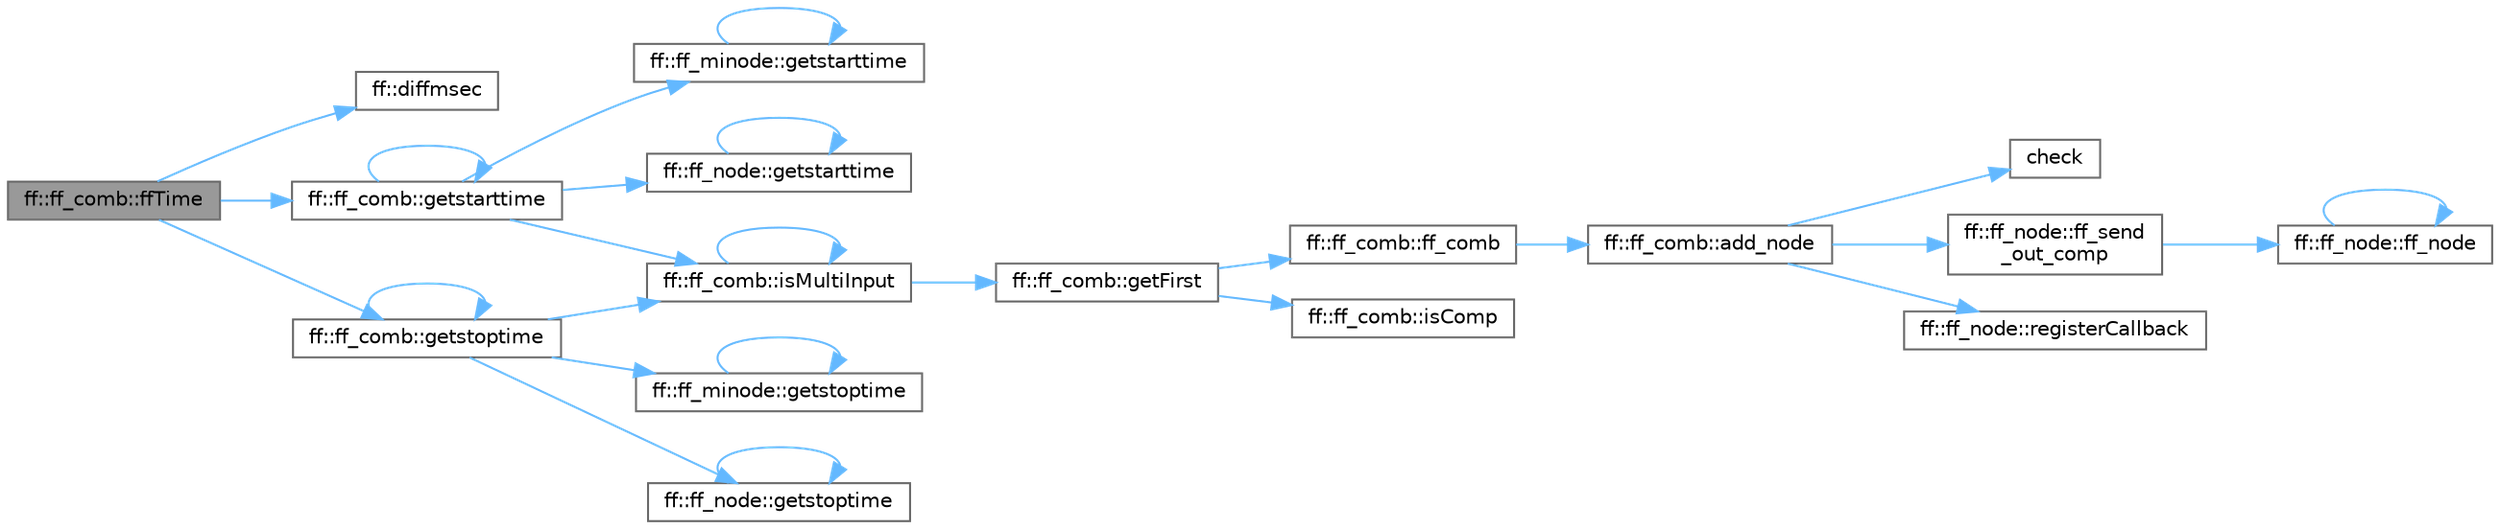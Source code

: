 digraph "ff::ff_comb::ffTime"
{
 // LATEX_PDF_SIZE
  bgcolor="transparent";
  edge [fontname=Helvetica,fontsize=10,labelfontname=Helvetica,labelfontsize=10];
  node [fontname=Helvetica,fontsize=10,shape=box,height=0.2,width=0.4];
  rankdir="LR";
  Node1 [id="Node000001",label="ff::ff_comb::ffTime",height=0.2,width=0.4,color="gray40", fillcolor="grey60", style="filled", fontcolor="black",tooltip="Misure ff::ff_node execution time"];
  Node1 -> Node2 [id="edge26_Node000001_Node000002",color="steelblue1",style="solid",tooltip=" "];
  Node2 [id="Node000002",label="ff::diffmsec",height=0.2,width=0.4,color="grey40", fillcolor="white", style="filled",URL="$namespaceff.html#aa63478dacf4600111e04897c1e072d9c",tooltip=" "];
  Node1 -> Node3 [id="edge27_Node000001_Node000003",color="steelblue1",style="solid",tooltip=" "];
  Node3 [id="Node000003",label="ff::ff_comb::getstarttime",height=0.2,width=0.4,color="grey40", fillcolor="white", style="filled",URL="$classff_1_1ff__comb.html#ae02d1bdc48c920b07207796177f27564",tooltip=" "];
  Node3 -> Node3 [id="edge28_Node000003_Node000003",color="steelblue1",style="solid",tooltip=" "];
  Node3 -> Node4 [id="edge29_Node000003_Node000004",color="steelblue1",style="solid",tooltip=" "];
  Node4 [id="Node000004",label="ff::ff_minode::getstarttime",height=0.2,width=0.4,color="grey40", fillcolor="white", style="filled",URL="$classff_1_1ff__minode.html#a0e2eff0b5a5101c475f14324fce98c27",tooltip=" "];
  Node4 -> Node4 [id="edge30_Node000004_Node000004",color="steelblue1",style="solid",tooltip=" "];
  Node3 -> Node5 [id="edge31_Node000003_Node000005",color="steelblue1",style="solid",tooltip=" "];
  Node5 [id="Node000005",label="ff::ff_node::getstarttime",height=0.2,width=0.4,color="grey40", fillcolor="white", style="filled",URL="$classff_1_1ff__node.html#aa7572f50f891b790016e4dde7d55feb4",tooltip=" "];
  Node5 -> Node5 [id="edge32_Node000005_Node000005",color="steelblue1",style="solid",tooltip=" "];
  Node3 -> Node6 [id="edge33_Node000003_Node000006",color="steelblue1",style="solid",tooltip=" "];
  Node6 [id="Node000006",label="ff::ff_comb::isMultiInput",height=0.2,width=0.4,color="grey40", fillcolor="white", style="filled",URL="$classff_1_1ff__comb.html#ab0bc4bfda70f880a2ef4d38bc1e17603",tooltip=" "];
  Node6 -> Node7 [id="edge34_Node000006_Node000007",color="steelblue1",style="solid",tooltip=" "];
  Node7 [id="Node000007",label="ff::ff_comb::getFirst",height=0.2,width=0.4,color="grey40", fillcolor="white", style="filled",URL="$classff_1_1ff__comb.html#a04666b053cf96144dfc3f46f5cbd2185",tooltip=" "];
  Node7 -> Node8 [id="edge35_Node000007_Node000008",color="steelblue1",style="solid",tooltip=" "];
  Node8 [id="Node000008",label="ff::ff_comb::ff_comb",height=0.2,width=0.4,color="grey40", fillcolor="white", style="filled",URL="$classff_1_1ff__comb.html#a8618096f39cad089afd9e01a604a4c8c",tooltip=" "];
  Node8 -> Node9 [id="edge36_Node000008_Node000009",color="steelblue1",style="solid",tooltip=" "];
  Node9 [id="Node000009",label="ff::ff_comb::add_node",height=0.2,width=0.4,color="grey40", fillcolor="white", style="filled",URL="$classff_1_1ff__comb.html#a6b6e4b87897feda330028f7ec780bb65",tooltip=" "];
  Node9 -> Node10 [id="edge37_Node000009_Node000010",color="steelblue1",style="solid",tooltip=" "];
  Node10 [id="Node000010",label="check",height=0.2,width=0.4,color="grey40", fillcolor="white", style="filled",URL="$fastmath_8cpp.html#a1a1a6699085ce0fcd8a4602ac7404e72",tooltip=" "];
  Node9 -> Node11 [id="edge38_Node000009_Node000011",color="steelblue1",style="solid",tooltip=" "];
  Node11 [id="Node000011",label="ff::ff_node::ff_send\l_out_comp",height=0.2,width=0.4,color="grey40", fillcolor="white", style="filled",URL="$classff_1_1ff__node.html#afe5d23d824721119f1cfd766a1da53ed",tooltip=" "];
  Node11 -> Node12 [id="edge39_Node000011_Node000012",color="steelblue1",style="solid",tooltip=" "];
  Node12 [id="Node000012",label="ff::ff_node::ff_node",height=0.2,width=0.4,color="grey40", fillcolor="white", style="filled",URL="$classff_1_1ff__node.html#a53ab8b2244539766bdea3eb65cb04f9b",tooltip=" "];
  Node12 -> Node12 [id="edge40_Node000012_Node000012",color="steelblue1",style="solid",tooltip=" "];
  Node9 -> Node13 [id="edge41_Node000009_Node000013",color="steelblue1",style="solid",tooltip=" "];
  Node13 [id="Node000013",label="ff::ff_node::registerCallback",height=0.2,width=0.4,color="grey40", fillcolor="white", style="filled",URL="$classff_1_1ff__node.html#ad8c6802b7a49124aaab14b4d95ef06f0",tooltip=" "];
  Node7 -> Node14 [id="edge42_Node000007_Node000014",color="steelblue1",style="solid",tooltip=" "];
  Node14 [id="Node000014",label="ff::ff_comb::isComp",height=0.2,width=0.4,color="grey40", fillcolor="white", style="filled",URL="$classff_1_1ff__comb.html#a037c6481498f6a59e6d4d710cb8ed7a0",tooltip=" "];
  Node6 -> Node6 [id="edge43_Node000006_Node000006",color="steelblue1",style="solid",tooltip=" "];
  Node1 -> Node15 [id="edge44_Node000001_Node000015",color="steelblue1",style="solid",tooltip=" "];
  Node15 [id="Node000015",label="ff::ff_comb::getstoptime",height=0.2,width=0.4,color="grey40", fillcolor="white", style="filled",URL="$classff_1_1ff__comb.html#afe14b0093766320c69ca5c6e80772fc9",tooltip=" "];
  Node15 -> Node15 [id="edge45_Node000015_Node000015",color="steelblue1",style="solid",tooltip=" "];
  Node15 -> Node16 [id="edge46_Node000015_Node000016",color="steelblue1",style="solid",tooltip=" "];
  Node16 [id="Node000016",label="ff::ff_minode::getstoptime",height=0.2,width=0.4,color="grey40", fillcolor="white", style="filled",URL="$classff_1_1ff__minode.html#a46219c53dac84fad968f44fc08933afa",tooltip=" "];
  Node16 -> Node16 [id="edge47_Node000016_Node000016",color="steelblue1",style="solid",tooltip=" "];
  Node15 -> Node17 [id="edge48_Node000015_Node000017",color="steelblue1",style="solid",tooltip=" "];
  Node17 [id="Node000017",label="ff::ff_node::getstoptime",height=0.2,width=0.4,color="grey40", fillcolor="white", style="filled",URL="$classff_1_1ff__node.html#a486bce16c07344d8a23d9d397d45e09e",tooltip=" "];
  Node17 -> Node17 [id="edge49_Node000017_Node000017",color="steelblue1",style="solid",tooltip=" "];
  Node15 -> Node6 [id="edge50_Node000015_Node000006",color="steelblue1",style="solid",tooltip=" "];
}
